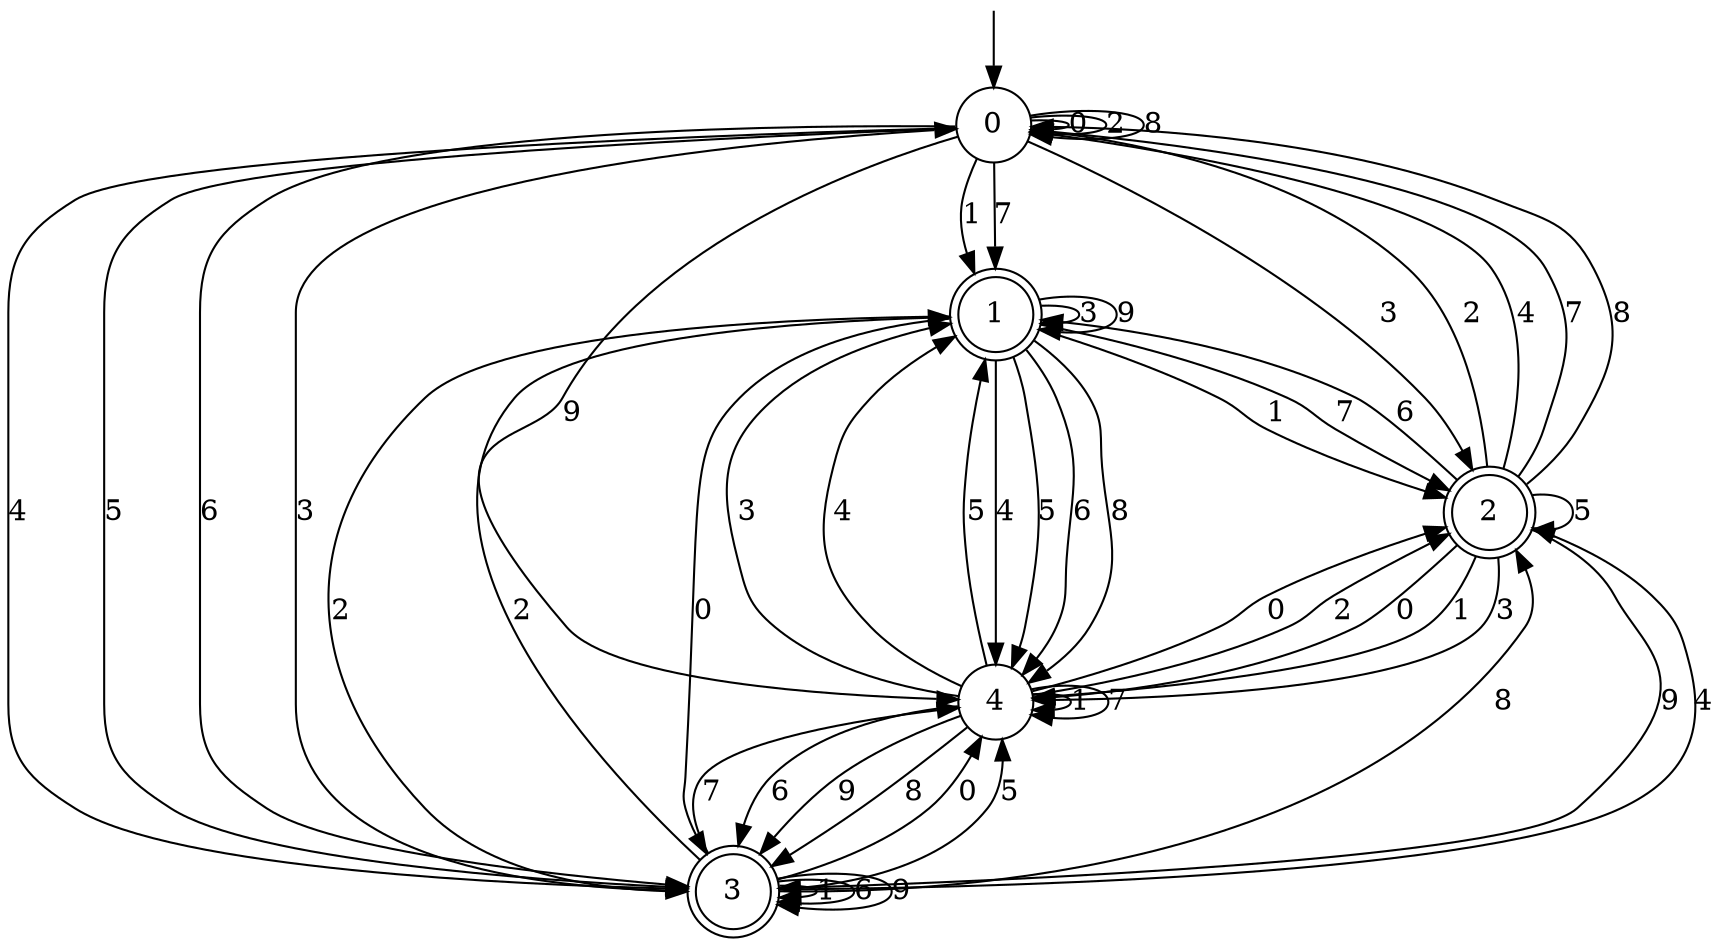 digraph g {

	s0 [shape="circle" label="0"];
	s1 [shape="doublecircle" label="1"];
	s2 [shape="doublecircle" label="2"];
	s3 [shape="doublecircle" label="3"];
	s4 [shape="circle" label="4"];
	s0 -> s0 [label="0"];
	s0 -> s1 [label="1"];
	s0 -> s0 [label="2"];
	s0 -> s2 [label="3"];
	s0 -> s3 [label="4"];
	s0 -> s3 [label="5"];
	s0 -> s3 [label="6"];
	s0 -> s1 [label="7"];
	s0 -> s0 [label="8"];
	s0 -> s4 [label="9"];
	s1 -> s3 [label="0"];
	s1 -> s2 [label="1"];
	s1 -> s3 [label="2"];
	s1 -> s1 [label="3"];
	s1 -> s4 [label="4"];
	s1 -> s4 [label="5"];
	s1 -> s4 [label="6"];
	s1 -> s2 [label="7"];
	s1 -> s4 [label="8"];
	s1 -> s1 [label="9"];
	s2 -> s4 [label="0"];
	s2 -> s4 [label="1"];
	s2 -> s0 [label="2"];
	s2 -> s4 [label="3"];
	s2 -> s0 [label="4"];
	s2 -> s2 [label="5"];
	s2 -> s1 [label="6"];
	s2 -> s0 [label="7"];
	s2 -> s0 [label="8"];
	s2 -> s3 [label="9"];
	s3 -> s4 [label="0"];
	s3 -> s3 [label="1"];
	s3 -> s1 [label="2"];
	s3 -> s0 [label="3"];
	s3 -> s2 [label="4"];
	s3 -> s4 [label="5"];
	s3 -> s3 [label="6"];
	s3 -> s4 [label="7"];
	s3 -> s2 [label="8"];
	s3 -> s3 [label="9"];
	s4 -> s2 [label="0"];
	s4 -> s4 [label="1"];
	s4 -> s2 [label="2"];
	s4 -> s1 [label="3"];
	s4 -> s1 [label="4"];
	s4 -> s1 [label="5"];
	s4 -> s3 [label="6"];
	s4 -> s4 [label="7"];
	s4 -> s3 [label="8"];
	s4 -> s3 [label="9"];

__start0 [label="" shape="none" width="0" height="0"];
__start0 -> s0;

}
